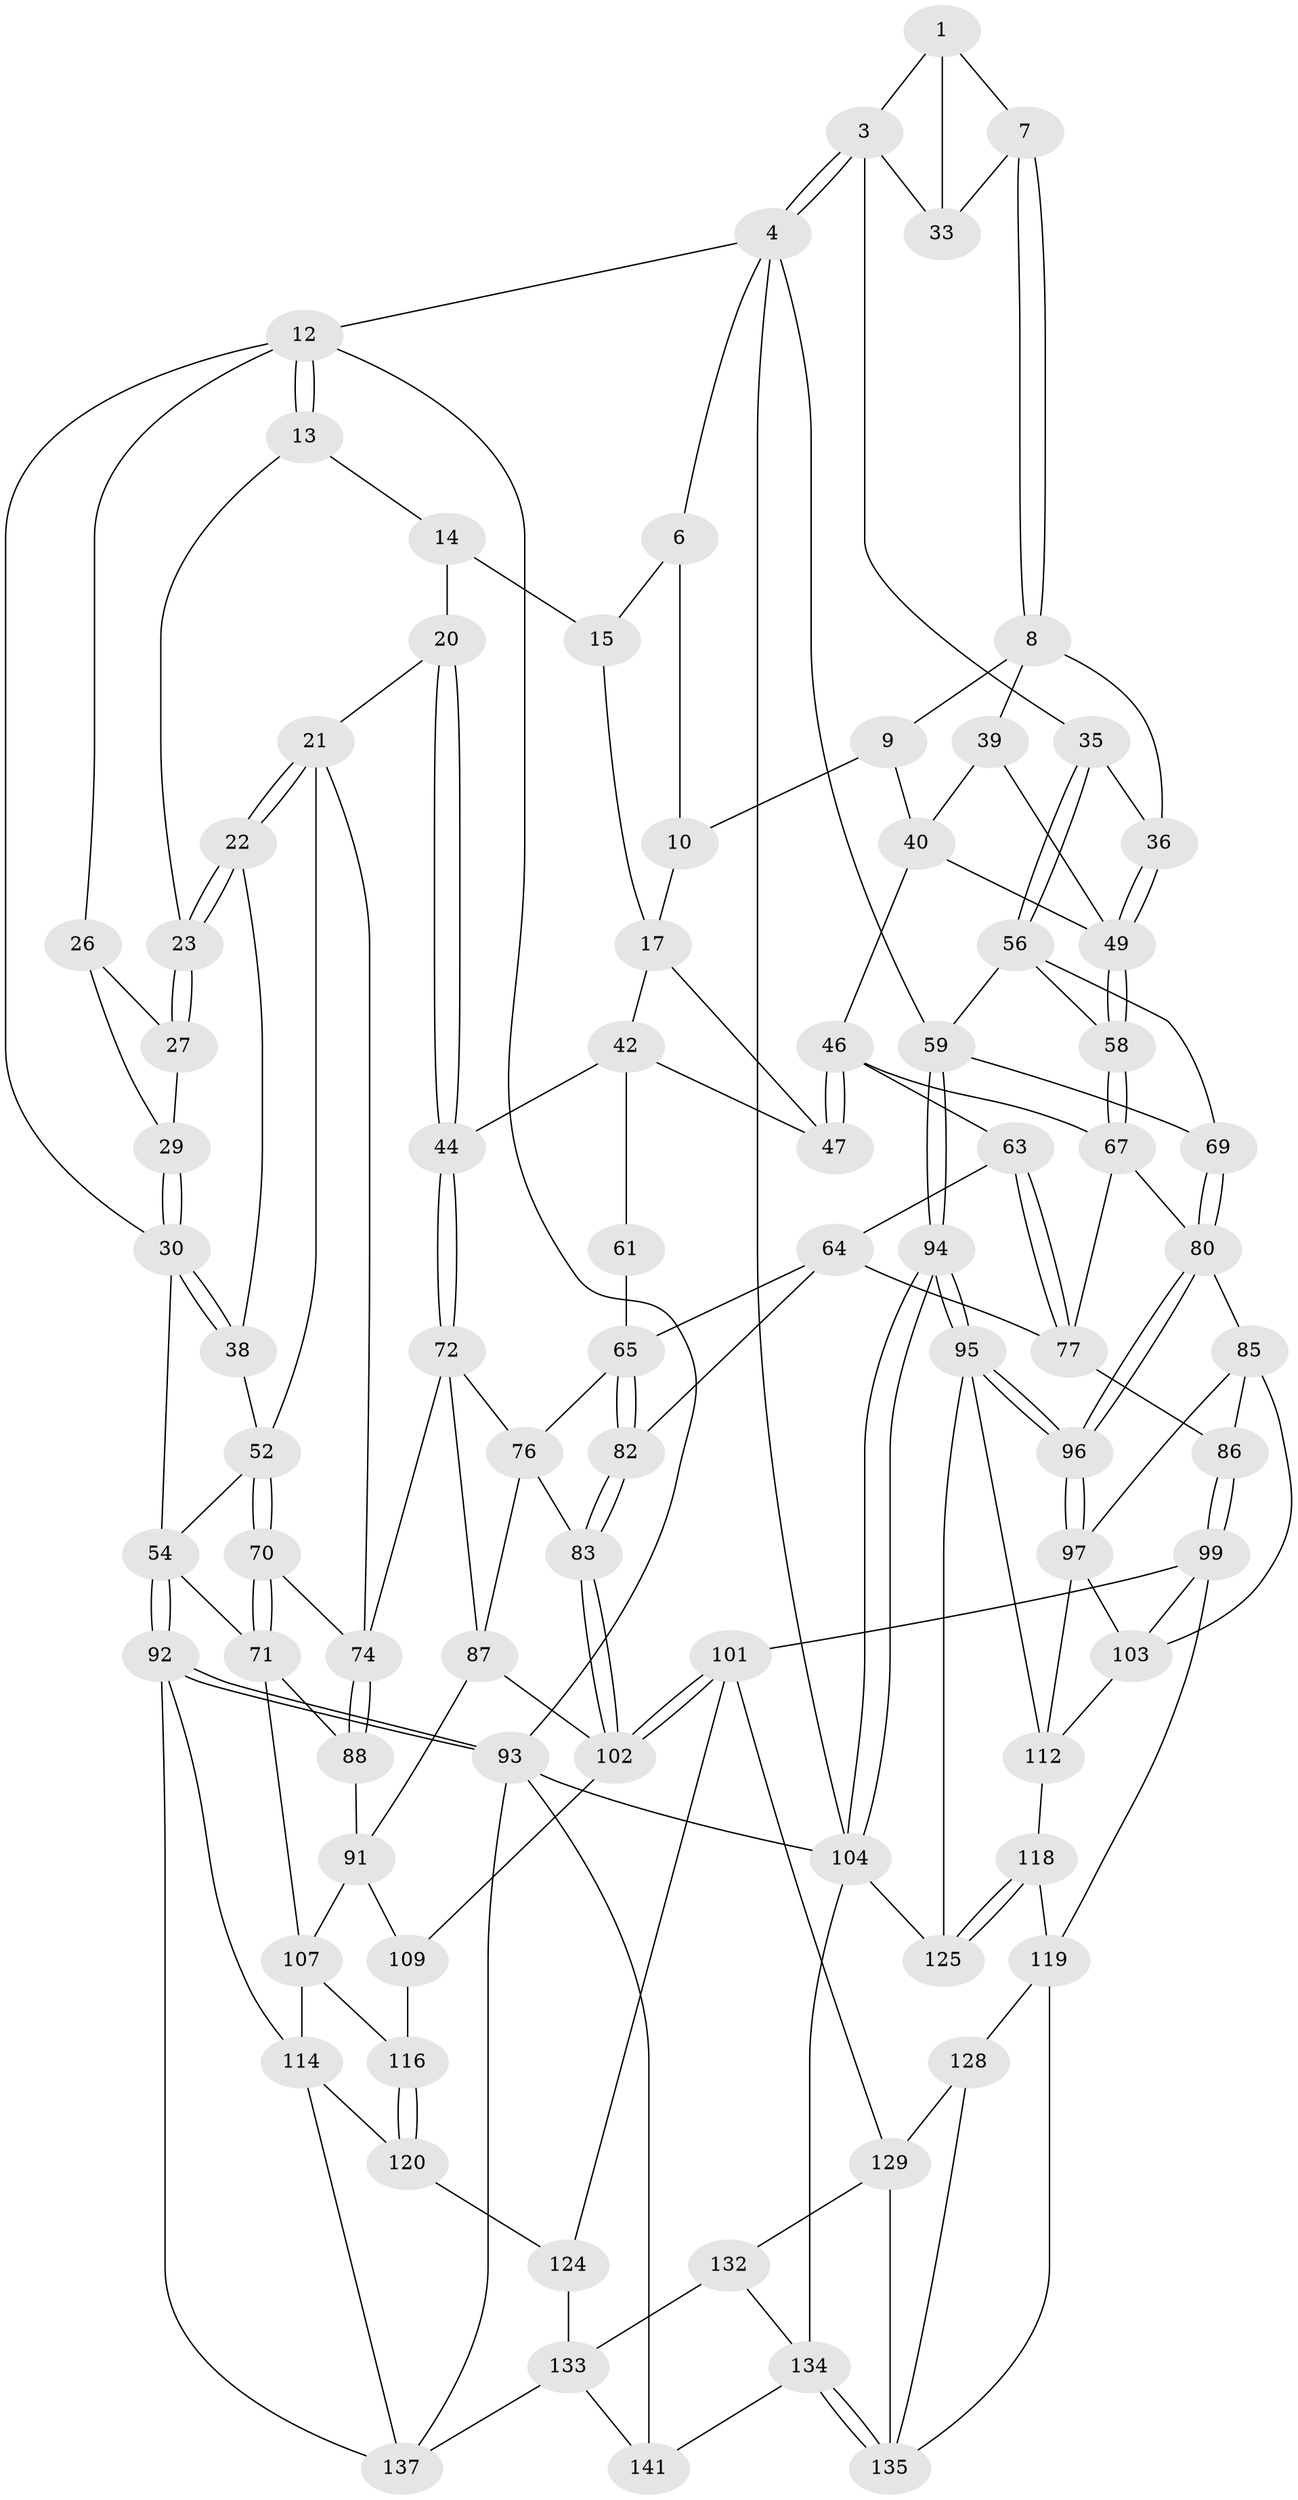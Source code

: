 // Generated by graph-tools (version 1.1) at 2025/52/02/27/25 19:52:42]
// undirected, 86 vertices, 189 edges
graph export_dot {
graph [start="1"]
  node [color=gray90,style=filled];
  1 [pos="+0.9003560662705361+0",super="+2"];
  3 [pos="+1+0.1346990804855368",super="+34"];
  4 [pos="+1+0.13451238820872524",super="+5"];
  6 [pos="+0.8445459513511029+0",super="+11"];
  7 [pos="+0.8674330458808104+0.11012262766264545"];
  8 [pos="+0.8290352620495799+0.13548093718989204",super="+37"];
  9 [pos="+0.781812795002978+0.09855179817509256",super="+32"];
  10 [pos="+0.7440201585875492+0.044300306348782736",super="+16"];
  12 [pos="+0+0",super="+25"];
  13 [pos="+0.20711064725224182+0"];
  14 [pos="+0.21721091434158285+0",super="+19"];
  15 [pos="+0.5960401851334309+0",super="+18"];
  17 [pos="+0.5650890041627898+0.1355260078820927",super="+41"];
  20 [pos="+0.322707503332396+0.24188772232034095"];
  21 [pos="+0.3184401737003653+0.2434237017976144",super="+51"];
  22 [pos="+0.15143121473682528+0.2011244117652554"];
  23 [pos="+0.13545823100048365+0.18011896880629058",super="+24"];
  26 [pos="+0.02135893712654614+0.10747495728732176",super="+28"];
  27 [pos="+0.0981816061905325+0.17332858681116622"];
  29 [pos="+0.033992212442165874+0.18409690416718194"];
  30 [pos="+0+0.22235645205449328",super="+31"];
  33 [pos="+0.9411875202683951+0.11959244099953327"];
  35 [pos="+0.9135704594859966+0.270073282521861"];
  36 [pos="+0.8982306144500858+0.26578792889501884"];
  38 [pos="+0.09501784896677481+0.2532216558567572"];
  39 [pos="+0.8083324701362835+0.2116281429881082"];
  40 [pos="+0.6906082876675098+0.23287355068024948",super="+45"];
  42 [pos="+0.3830256032956588+0.2513344786230792",super="+43"];
  44 [pos="+0.3600642892671892+0.25904748241261005"];
  46 [pos="+0.6464383628453122+0.3295912570077053",super="+62"];
  47 [pos="+0.6245954510797906+0.32727197667057134",super="+48"];
  49 [pos="+0.8016121747066447+0.3924628919671647",super="+50"];
  52 [pos="+0.14275893164880993+0.36729136402787177",super="+53"];
  54 [pos="+0+0.49425263804832764",super="+55"];
  56 [pos="+0.9468774846842458+0.3573414505562015",super="+57"];
  58 [pos="+0.8059051284024744+0.4106976554970497"];
  59 [pos="+1+0.4060124267709002",super="+60"];
  61 [pos="+0.5727517385682317+0.3572145576226077"];
  63 [pos="+0.6347818257722135+0.43446151823325707"];
  64 [pos="+0.5951470286792032+0.4465256513609852",super="+79"];
  65 [pos="+0.5252058414687888+0.4303262907567239",super="+66"];
  67 [pos="+0.7766810173365231+0.4698997819996292",super="+68"];
  69 [pos="+0.9558741198836153+0.5174864392856879"];
  70 [pos="+0.0579857636891924+0.4716143384234353"];
  71 [pos="+0+0.5140482944408893",super="+89"];
  72 [pos="+0.41786568222402054+0.4187958940150298",super="+73"];
  74 [pos="+0.24928419897464435+0.4736641133520058",super="+75"];
  76 [pos="+0.4293786347605428+0.4260137367489602",super="+84"];
  77 [pos="+0.6482729185068872+0.45299629263119584",super="+78"];
  80 [pos="+0.9799814746497255+0.5746838579539659",super="+81"];
  82 [pos="+0.5687436416713957+0.5642092636254432"];
  83 [pos="+0.5141018062700115+0.5919087146401658"];
  85 [pos="+0.7786541303645176+0.5341164183669834",super="+98"];
  86 [pos="+0.6510423707352274+0.5733510329865968"];
  87 [pos="+0.33544437065253135+0.5909010096117662",super="+90"];
  88 [pos="+0.2581807609311699+0.5316417371969379"];
  91 [pos="+0.30493157961453304+0.6004969774571506",super="+106"];
  92 [pos="+0+0.8011233810315029",super="+115"];
  93 [pos="+0+1",super="+142"];
  94 [pos="+1+0.651324444307933"];
  95 [pos="+1+0.6206142488218135",super="+113"];
  96 [pos="+1+0.5990767948870279"];
  97 [pos="+0.8176175338311046+0.6609670815913478",super="+110"];
  99 [pos="+0.6599178345697194+0.6670199294348121",super="+100"];
  101 [pos="+0.48430753970566476+0.7570728884961031",super="+123"];
  102 [pos="+0.47565958972149663+0.7411577535100097",super="+105"];
  103 [pos="+0.7193840831175221+0.6990565453452107",super="+111"];
  104 [pos="+1+1",super="+126"];
  107 [pos="+0.24240798998473456+0.6583928820905877",super="+108"];
  109 [pos="+0.3644629859369876+0.7367151597019962"];
  112 [pos="+0.8359906046011238+0.7273198365473319",super="+117"];
  114 [pos="+0.13862499331893538+0.7887275571539442",super="+122"];
  116 [pos="+0.3088194779916076+0.7575775448758466"];
  118 [pos="+0.722034289920817+0.8238965245747953"];
  119 [pos="+0.7047452405886515+0.8317629345010702",super="+127"];
  120 [pos="+0.29483062567141716+0.7840153234863761",super="+121"];
  124 [pos="+0.4235922993813327+0.8187263358120953",super="+130"];
  125 [pos="+0.8569693627030421+0.8733417828240677"];
  128 [pos="+0.5517680245420029+0.8567645551516756"];
  129 [pos="+0.527210304585522+0.8568976629828602",super="+131"];
  132 [pos="+0.5228475621759261+0.9336110258680416"];
  133 [pos="+0.36717506660907+0.958214599099053",super="+139"];
  134 [pos="+0.7657025679601684+1",super="+140"];
  135 [pos="+0.6675151125198128+0.9400737474124397",super="+136"];
  137 [pos="+0.15563364936738153+0.8707656394692562",super="+138"];
  141 [pos="+0.32111041788273453+1"];
  1 -- 7;
  1 -- 3;
  1 -- 33;
  3 -- 4;
  3 -- 4;
  3 -- 33;
  3 -- 35;
  4 -- 59;
  4 -- 104;
  4 -- 12;
  4 -- 6;
  6 -- 10;
  6 -- 15;
  7 -- 8;
  7 -- 8;
  7 -- 33;
  8 -- 9;
  8 -- 36;
  8 -- 39;
  9 -- 10 [weight=2];
  9 -- 40;
  10 -- 17;
  12 -- 13;
  12 -- 13;
  12 -- 93;
  12 -- 26;
  12 -- 30;
  13 -- 14;
  13 -- 23;
  14 -- 15 [weight=2];
  14 -- 20;
  15 -- 17;
  17 -- 42;
  17 -- 47;
  20 -- 21;
  20 -- 44;
  20 -- 44;
  21 -- 22;
  21 -- 22;
  21 -- 74;
  21 -- 52;
  22 -- 23;
  22 -- 23;
  22 -- 38;
  23 -- 27;
  23 -- 27;
  26 -- 27;
  26 -- 29;
  27 -- 29;
  29 -- 30;
  29 -- 30;
  30 -- 38;
  30 -- 38;
  30 -- 54;
  35 -- 36;
  35 -- 56;
  35 -- 56;
  36 -- 49;
  36 -- 49;
  38 -- 52;
  39 -- 40;
  39 -- 49;
  40 -- 46;
  40 -- 49;
  42 -- 44;
  42 -- 61;
  42 -- 47;
  44 -- 72;
  44 -- 72;
  46 -- 47;
  46 -- 47;
  46 -- 63;
  46 -- 67;
  49 -- 58;
  49 -- 58;
  52 -- 70;
  52 -- 70;
  52 -- 54;
  54 -- 92;
  54 -- 92;
  54 -- 71;
  56 -- 59;
  56 -- 58;
  56 -- 69;
  58 -- 67;
  58 -- 67;
  59 -- 94;
  59 -- 94;
  59 -- 69;
  61 -- 65;
  63 -- 64;
  63 -- 77;
  63 -- 77;
  64 -- 65;
  64 -- 82;
  64 -- 77;
  65 -- 82;
  65 -- 82;
  65 -- 76;
  67 -- 77;
  67 -- 80;
  69 -- 80;
  69 -- 80;
  70 -- 71;
  70 -- 71;
  70 -- 74;
  71 -- 88;
  71 -- 107;
  72 -- 76;
  72 -- 74;
  72 -- 87;
  74 -- 88;
  74 -- 88;
  76 -- 83;
  76 -- 87;
  77 -- 86;
  80 -- 96;
  80 -- 96;
  80 -- 85;
  82 -- 83;
  82 -- 83;
  83 -- 102;
  83 -- 102;
  85 -- 86;
  85 -- 97;
  85 -- 103;
  86 -- 99;
  86 -- 99;
  87 -- 91;
  87 -- 102;
  88 -- 91;
  91 -- 107;
  91 -- 109;
  92 -- 93;
  92 -- 93;
  92 -- 114;
  92 -- 137;
  93 -- 104;
  93 -- 141;
  93 -- 137;
  94 -- 95;
  94 -- 95;
  94 -- 104;
  94 -- 104;
  95 -- 96;
  95 -- 96;
  95 -- 112;
  95 -- 125;
  96 -- 97;
  96 -- 97;
  97 -- 112;
  97 -- 103;
  99 -- 103;
  99 -- 101;
  99 -- 119;
  101 -- 102;
  101 -- 102;
  101 -- 129;
  101 -- 124;
  102 -- 109;
  103 -- 112;
  104 -- 125;
  104 -- 134;
  107 -- 116;
  107 -- 114;
  109 -- 116;
  112 -- 118;
  114 -- 137;
  114 -- 120;
  116 -- 120;
  116 -- 120;
  118 -- 119;
  118 -- 125;
  118 -- 125;
  119 -- 128;
  119 -- 135;
  120 -- 124 [weight=2];
  124 -- 133;
  128 -- 129;
  128 -- 135;
  129 -- 132;
  129 -- 135;
  132 -- 133;
  132 -- 134;
  133 -- 137;
  133 -- 141;
  134 -- 135;
  134 -- 135;
  134 -- 141;
}
